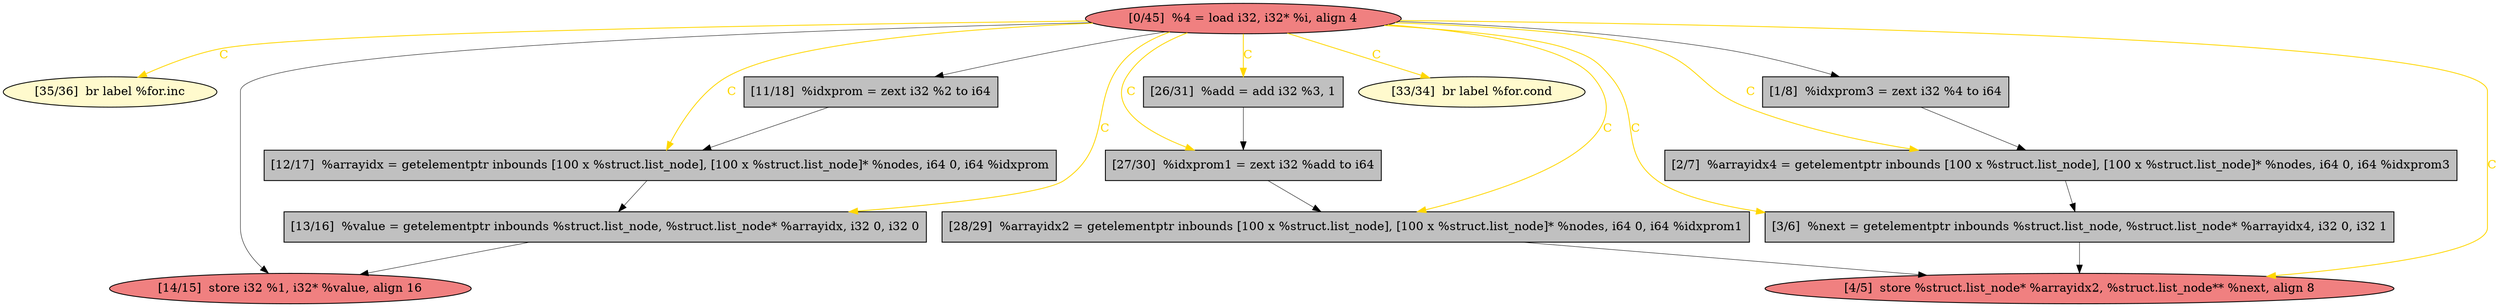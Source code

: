 
digraph G {


node476 [fillcolor=lemonchiffon,label="[35/36]  br label %for.inc",shape=ellipse,style=filled ]
node475 [fillcolor=grey,label="[11/18]  %idxprom = zext i32 %2 to i64",shape=rectangle,style=filled ]
node474 [fillcolor=grey,label="[1/8]  %idxprom3 = zext i32 %4 to i64",shape=rectangle,style=filled ]
node473 [fillcolor=grey,label="[13/16]  %value = getelementptr inbounds %struct.list_node, %struct.list_node* %arrayidx, i32 0, i32 0",shape=rectangle,style=filled ]
node477 [fillcolor=grey,label="[12/17]  %arrayidx = getelementptr inbounds [100 x %struct.list_node], [100 x %struct.list_node]* %nodes, i64 0, i64 %idxprom",shape=rectangle,style=filled ]
node472 [fillcolor=lightcoral,label="[14/15]  store i32 %1, i32* %value, align 16",shape=ellipse,style=filled ]
node466 [fillcolor=grey,label="[27/30]  %idxprom1 = zext i32 %add to i64",shape=rectangle,style=filled ]
node468 [fillcolor=lemonchiffon,label="[33/34]  br label %for.cond",shape=ellipse,style=filled ]
node465 [fillcolor=grey,label="[26/31]  %add = add i32 %3, 1",shape=rectangle,style=filled ]
node469 [fillcolor=lightcoral,label="[0/45]  %4 = load i32, i32* %i, align 4",shape=ellipse,style=filled ]
node478 [fillcolor=grey,label="[2/7]  %arrayidx4 = getelementptr inbounds [100 x %struct.list_node], [100 x %struct.list_node]* %nodes, i64 0, i64 %idxprom3",shape=rectangle,style=filled ]
node471 [fillcolor=lightcoral,label="[4/5]  store %struct.list_node* %arrayidx2, %struct.list_node** %next, align 8",shape=ellipse,style=filled ]
node470 [fillcolor=grey,label="[28/29]  %arrayidx2 = getelementptr inbounds [100 x %struct.list_node], [100 x %struct.list_node]* %nodes, i64 0, i64 %idxprom1",shape=rectangle,style=filled ]
node467 [fillcolor=grey,label="[3/6]  %next = getelementptr inbounds %struct.list_node, %struct.list_node* %arrayidx4, i32 0, i32 1",shape=rectangle,style=filled ]

node474->node478 [style=solid,color=black,label="",penwidth=0.5,fontcolor=black ]
node469->node476 [style=solid,color=gold,label="C",penwidth=1.0,fontcolor=gold ]
node469->node465 [style=solid,color=gold,label="C",penwidth=1.0,fontcolor=gold ]
node469->node472 [style=solid,color=black,label="",penwidth=0.5,fontcolor=black ]
node470->node471 [style=solid,color=black,label="",penwidth=0.5,fontcolor=black ]
node469->node467 [style=solid,color=gold,label="C",penwidth=1.0,fontcolor=gold ]
node469->node470 [style=solid,color=gold,label="C",penwidth=1.0,fontcolor=gold ]
node469->node468 [style=solid,color=gold,label="C",penwidth=1.0,fontcolor=gold ]
node465->node466 [style=solid,color=black,label="",penwidth=0.5,fontcolor=black ]
node477->node473 [style=solid,color=black,label="",penwidth=0.5,fontcolor=black ]
node469->node478 [style=solid,color=gold,label="C",penwidth=1.0,fontcolor=gold ]
node475->node477 [style=solid,color=black,label="",penwidth=0.5,fontcolor=black ]
node466->node470 [style=solid,color=black,label="",penwidth=0.5,fontcolor=black ]
node473->node472 [style=solid,color=black,label="",penwidth=0.5,fontcolor=black ]
node467->node471 [style=solid,color=black,label="",penwidth=0.5,fontcolor=black ]
node469->node474 [style=solid,color=black,label="",penwidth=0.5,fontcolor=black ]
node478->node467 [style=solid,color=black,label="",penwidth=0.5,fontcolor=black ]
node469->node466 [style=solid,color=gold,label="C",penwidth=1.0,fontcolor=gold ]
node469->node477 [style=solid,color=gold,label="C",penwidth=1.0,fontcolor=gold ]
node469->node473 [style=solid,color=gold,label="C",penwidth=1.0,fontcolor=gold ]
node469->node471 [style=solid,color=gold,label="C",penwidth=1.0,fontcolor=gold ]
node469->node475 [style=solid,color=black,label="",penwidth=0.5,fontcolor=black ]


}
